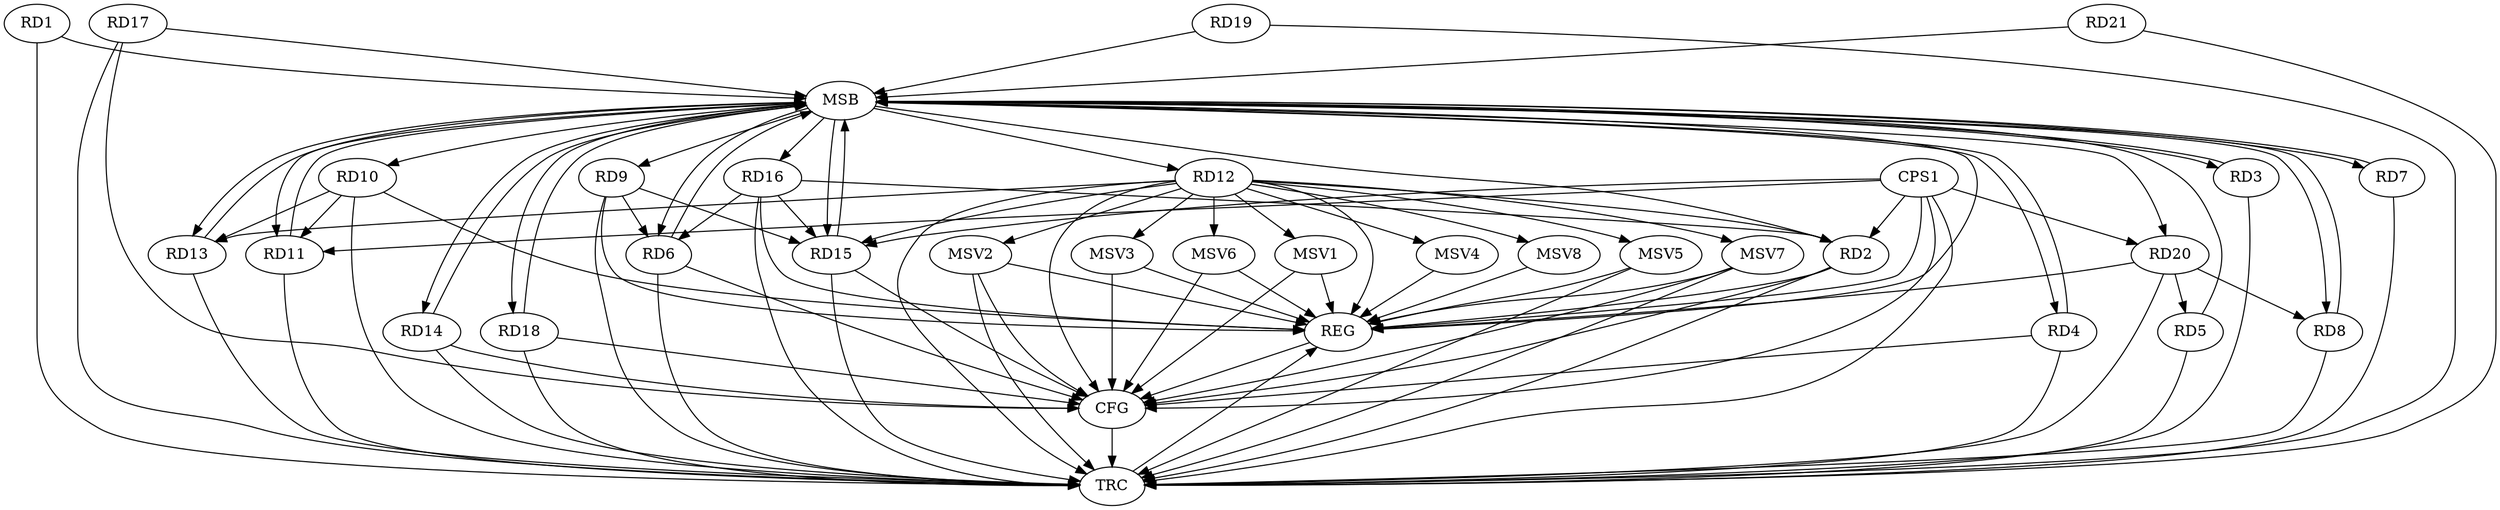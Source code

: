 strict digraph G {
  RD1 [ label="RD1" ];
  RD2 [ label="RD2" ];
  RD3 [ label="RD3" ];
  RD4 [ label="RD4" ];
  RD5 [ label="RD5" ];
  RD6 [ label="RD6" ];
  RD7 [ label="RD7" ];
  RD8 [ label="RD8" ];
  RD9 [ label="RD9" ];
  RD10 [ label="RD10" ];
  RD11 [ label="RD11" ];
  RD12 [ label="RD12" ];
  RD13 [ label="RD13" ];
  RD14 [ label="RD14" ];
  RD15 [ label="RD15" ];
  RD16 [ label="RD16" ];
  RD17 [ label="RD17" ];
  RD18 [ label="RD18" ];
  RD19 [ label="RD19" ];
  RD20 [ label="RD20" ];
  RD21 [ label="RD21" ];
  CPS1 [ label="CPS1" ];
  REG [ label="REG" ];
  MSB [ label="MSB" ];
  CFG [ label="CFG" ];
  TRC [ label="TRC" ];
  MSV1 [ label="MSV1" ];
  MSV2 [ label="MSV2" ];
  MSV3 [ label="MSV3" ];
  MSV4 [ label="MSV4" ];
  MSV5 [ label="MSV5" ];
  MSV6 [ label="MSV6" ];
  MSV7 [ label="MSV7" ];
  MSV8 [ label="MSV8" ];
  RD12 -> RD2;
  RD16 -> RD2;
  RD20 -> RD5;
  RD9 -> RD6;
  RD16 -> RD6;
  RD20 -> RD8;
  RD9 -> RD15;
  RD10 -> RD11;
  RD10 -> RD13;
  RD12 -> RD13;
  RD12 -> RD15;
  RD16 -> RD15;
  CPS1 -> RD2;
  CPS1 -> RD11;
  CPS1 -> RD20;
  CPS1 -> RD15;
  RD2 -> REG;
  RD9 -> REG;
  RD10 -> REG;
  RD12 -> REG;
  RD16 -> REG;
  RD20 -> REG;
  CPS1 -> REG;
  RD1 -> MSB;
  MSB -> RD18;
  MSB -> REG;
  RD3 -> MSB;
  MSB -> RD4;
  MSB -> RD16;
  RD4 -> MSB;
  MSB -> RD3;
  MSB -> RD15;
  RD5 -> MSB;
  MSB -> RD11;
  MSB -> RD13;
  RD6 -> MSB;
  MSB -> RD2;
  MSB -> RD10;
  MSB -> RD14;
  MSB -> RD20;
  RD7 -> MSB;
  RD8 -> MSB;
  MSB -> RD7;
  RD11 -> MSB;
  RD13 -> MSB;
  RD14 -> MSB;
  RD15 -> MSB;
  MSB -> RD6;
  MSB -> RD12;
  RD17 -> MSB;
  RD18 -> MSB;
  MSB -> RD9;
  RD19 -> MSB;
  RD21 -> MSB;
  MSB -> RD8;
  RD15 -> CFG;
  RD17 -> CFG;
  RD4 -> CFG;
  RD18 -> CFG;
  RD2 -> CFG;
  CPS1 -> CFG;
  RD12 -> CFG;
  RD6 -> CFG;
  RD14 -> CFG;
  REG -> CFG;
  RD1 -> TRC;
  RD2 -> TRC;
  RD3 -> TRC;
  RD4 -> TRC;
  RD5 -> TRC;
  RD6 -> TRC;
  RD7 -> TRC;
  RD8 -> TRC;
  RD9 -> TRC;
  RD10 -> TRC;
  RD11 -> TRC;
  RD12 -> TRC;
  RD13 -> TRC;
  RD14 -> TRC;
  RD15 -> TRC;
  RD16 -> TRC;
  RD17 -> TRC;
  RD18 -> TRC;
  RD19 -> TRC;
  RD20 -> TRC;
  RD21 -> TRC;
  CPS1 -> TRC;
  CFG -> TRC;
  TRC -> REG;
  RD12 -> MSV1;
  MSV1 -> REG;
  MSV1 -> CFG;
  RD12 -> MSV2;
  RD12 -> MSV3;
  MSV2 -> REG;
  MSV2 -> TRC;
  MSV2 -> CFG;
  MSV3 -> REG;
  MSV3 -> CFG;
  RD12 -> MSV4;
  MSV4 -> REG;
  RD12 -> MSV5;
  MSV5 -> REG;
  MSV5 -> TRC;
  RD12 -> MSV6;
  RD12 -> MSV7;
  MSV6 -> REG;
  MSV6 -> CFG;
  MSV7 -> REG;
  MSV7 -> TRC;
  MSV7 -> CFG;
  RD12 -> MSV8;
  MSV8 -> REG;
}
